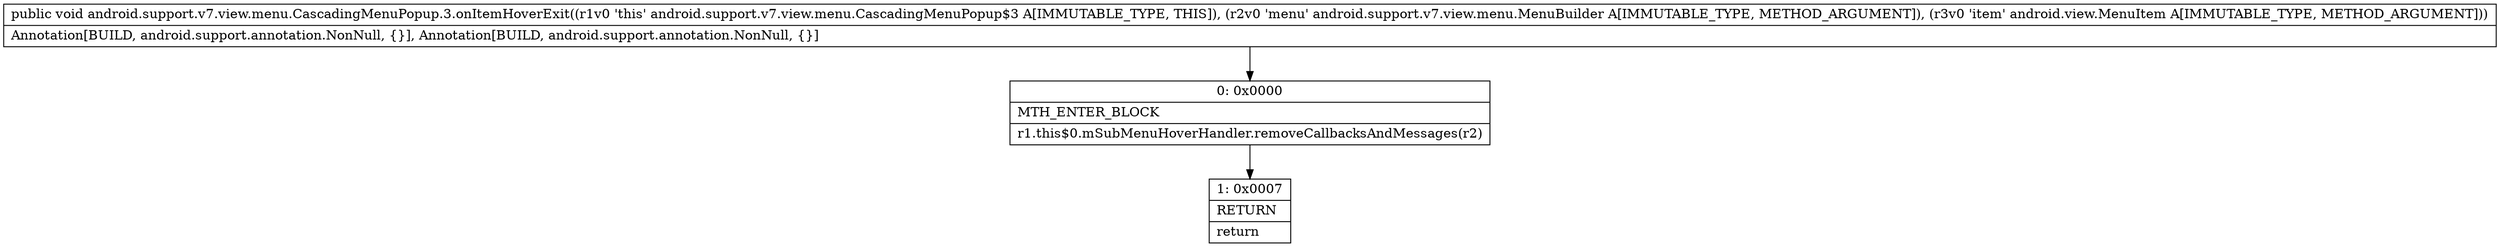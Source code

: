 digraph "CFG forandroid.support.v7.view.menu.CascadingMenuPopup.3.onItemHoverExit(Landroid\/support\/v7\/view\/menu\/MenuBuilder;Landroid\/view\/MenuItem;)V" {
Node_0 [shape=record,label="{0\:\ 0x0000|MTH_ENTER_BLOCK\l|r1.this$0.mSubMenuHoverHandler.removeCallbacksAndMessages(r2)\l}"];
Node_1 [shape=record,label="{1\:\ 0x0007|RETURN\l|return\l}"];
MethodNode[shape=record,label="{public void android.support.v7.view.menu.CascadingMenuPopup.3.onItemHoverExit((r1v0 'this' android.support.v7.view.menu.CascadingMenuPopup$3 A[IMMUTABLE_TYPE, THIS]), (r2v0 'menu' android.support.v7.view.menu.MenuBuilder A[IMMUTABLE_TYPE, METHOD_ARGUMENT]), (r3v0 'item' android.view.MenuItem A[IMMUTABLE_TYPE, METHOD_ARGUMENT]))  | Annotation[BUILD, android.support.annotation.NonNull, \{\}], Annotation[BUILD, android.support.annotation.NonNull, \{\}]\l}"];
MethodNode -> Node_0;
Node_0 -> Node_1;
}

